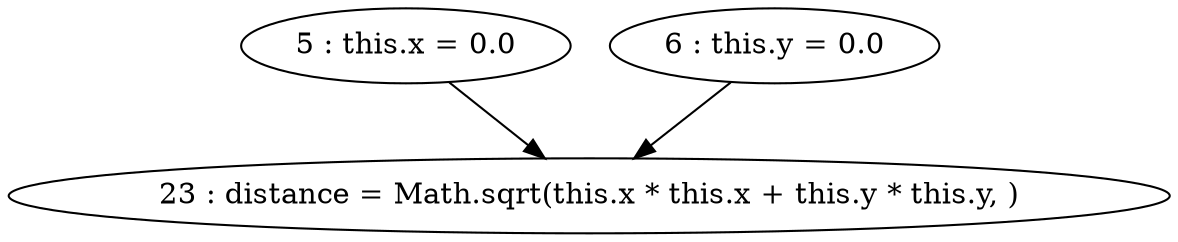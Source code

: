 digraph G {
"5 : this.x = 0.0"
"5 : this.x = 0.0" -> "23 : distance = Math.sqrt(this.x * this.x + this.y * this.y, )"
"6 : this.y = 0.0"
"6 : this.y = 0.0" -> "23 : distance = Math.sqrt(this.x * this.x + this.y * this.y, )"
"23 : distance = Math.sqrt(this.x * this.x + this.y * this.y, )"
}